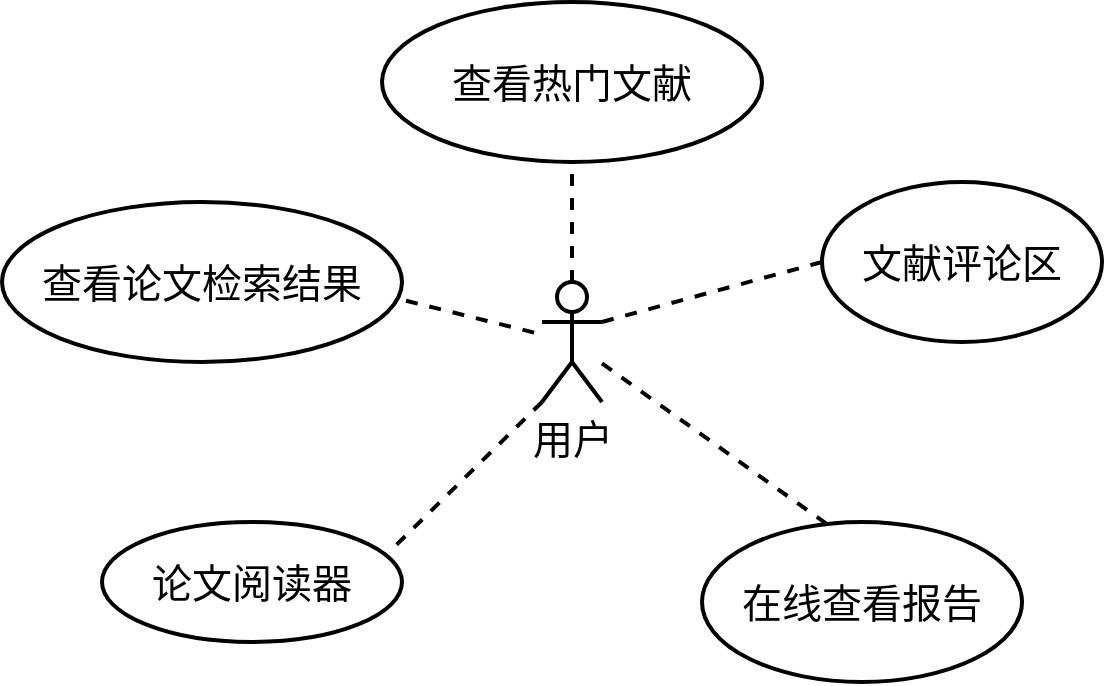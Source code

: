 <mxfile version="24.2.0" type="github">
  <diagram name="Page-1" id="c4acf3e9-155e-7222-9cf6-157b1a14988f">
    <mxGraphModel dx="946" dy="673" grid="1" gridSize="10" guides="1" tooltips="1" connect="1" arrows="1" fold="1" page="1" pageScale="1" pageWidth="850" pageHeight="1100" background="none" math="0" shadow="0">
      <root>
        <mxCell id="0" />
        <mxCell id="1" parent="0" />
        <mxCell id="XCSMlLIBWtw01cx1RG2m-1" value="用户" style="shape=umlActor;verticalLabelPosition=bottom;verticalAlign=top;html=1;outlineConnect=0;strokeWidth=2;fontSize=20;" vertex="1" parent="1">
          <mxGeometry x="410" y="320" width="30" height="60" as="geometry" />
        </mxCell>
        <mxCell id="XCSMlLIBWtw01cx1RG2m-2" value="查看热门文献" style="ellipse;whiteSpace=wrap;html=1;strokeWidth=2;fontSize=20;" vertex="1" parent="1">
          <mxGeometry x="330" y="180" width="190" height="80" as="geometry" />
        </mxCell>
        <mxCell id="XCSMlLIBWtw01cx1RG2m-3" value="文献评论区" style="ellipse;whiteSpace=wrap;html=1;strokeWidth=2;fontSize=20;" vertex="1" parent="1">
          <mxGeometry x="550" y="270" width="140" height="80" as="geometry" />
        </mxCell>
        <mxCell id="XCSMlLIBWtw01cx1RG2m-4" value="查看论文检索结果" style="ellipse;whiteSpace=wrap;html=1;strokeWidth=2;fontSize=20;" vertex="1" parent="1">
          <mxGeometry x="140" y="280" width="200" height="80" as="geometry" />
        </mxCell>
        <mxCell id="XCSMlLIBWtw01cx1RG2m-5" value="论文阅读器" style="ellipse;whiteSpace=wrap;html=1;strokeWidth=2;fontSize=20;" vertex="1" parent="1">
          <mxGeometry x="190" y="440" width="150" height="60" as="geometry" />
        </mxCell>
        <mxCell id="XCSMlLIBWtw01cx1RG2m-6" value="在线查看报告" style="ellipse;whiteSpace=wrap;html=1;strokeWidth=2;fontSize=20;" vertex="1" parent="1">
          <mxGeometry x="490" y="440" width="160" height="80" as="geometry" />
        </mxCell>
        <mxCell id="XCSMlLIBWtw01cx1RG2m-7" value="" style="endArrow=none;dashed=1;html=1;rounded=0;entryX=0.404;entryY=0.033;entryDx=0;entryDy=0;entryPerimeter=0;fontSize=20;strokeWidth=2;" edge="1" parent="1" source="XCSMlLIBWtw01cx1RG2m-1" target="XCSMlLIBWtw01cx1RG2m-6">
          <mxGeometry width="50" height="50" relative="1" as="geometry">
            <mxPoint x="400" y="370" as="sourcePoint" />
            <mxPoint x="450" y="320" as="targetPoint" />
          </mxGeometry>
        </mxCell>
        <mxCell id="XCSMlLIBWtw01cx1RG2m-9" value="" style="endArrow=none;dashed=1;html=1;rounded=0;entryX=0.5;entryY=1;entryDx=0;entryDy=0;fontSize=20;strokeWidth=2;" edge="1" parent="1" source="XCSMlLIBWtw01cx1RG2m-1" target="XCSMlLIBWtw01cx1RG2m-2">
          <mxGeometry width="50" height="50" relative="1" as="geometry">
            <mxPoint x="510" y="390" as="sourcePoint" />
            <mxPoint x="560" y="340" as="targetPoint" />
          </mxGeometry>
        </mxCell>
        <mxCell id="XCSMlLIBWtw01cx1RG2m-10" value="" style="endArrow=none;dashed=1;html=1;rounded=0;entryX=0;entryY=1;entryDx=0;entryDy=0;entryPerimeter=0;exitX=0.982;exitY=0.189;exitDx=0;exitDy=0;fontSize=20;strokeWidth=2;exitPerimeter=0;" edge="1" parent="1" source="XCSMlLIBWtw01cx1RG2m-5" target="XCSMlLIBWtw01cx1RG2m-1">
          <mxGeometry width="50" height="50" relative="1" as="geometry">
            <mxPoint x="200" y="500" as="sourcePoint" />
            <mxPoint x="250" y="450" as="targetPoint" />
          </mxGeometry>
        </mxCell>
        <mxCell id="XCSMlLIBWtw01cx1RG2m-11" value="" style="endArrow=none;dashed=1;html=1;rounded=0;exitX=0;exitY=0.5;exitDx=0;exitDy=0;entryX=1;entryY=0.333;entryDx=0;entryDy=0;entryPerimeter=0;fontSize=20;strokeWidth=2;" edge="1" parent="1" source="XCSMlLIBWtw01cx1RG2m-3" target="XCSMlLIBWtw01cx1RG2m-1">
          <mxGeometry width="50" height="50" relative="1" as="geometry">
            <mxPoint x="400" y="370" as="sourcePoint" />
            <mxPoint x="450" y="320" as="targetPoint" />
          </mxGeometry>
        </mxCell>
        <mxCell id="XCSMlLIBWtw01cx1RG2m-12" value="" style="endArrow=none;dashed=1;html=1;rounded=0;exitX=1.01;exitY=0.617;exitDx=0;exitDy=0;exitPerimeter=0;fontSize=20;strokeWidth=2;" edge="1" parent="1" source="XCSMlLIBWtw01cx1RG2m-4" target="XCSMlLIBWtw01cx1RG2m-1">
          <mxGeometry width="50" height="50" relative="1" as="geometry">
            <mxPoint x="330" y="470" as="sourcePoint" />
            <mxPoint x="380" y="420" as="targetPoint" />
          </mxGeometry>
        </mxCell>
      </root>
    </mxGraphModel>
  </diagram>
</mxfile>
